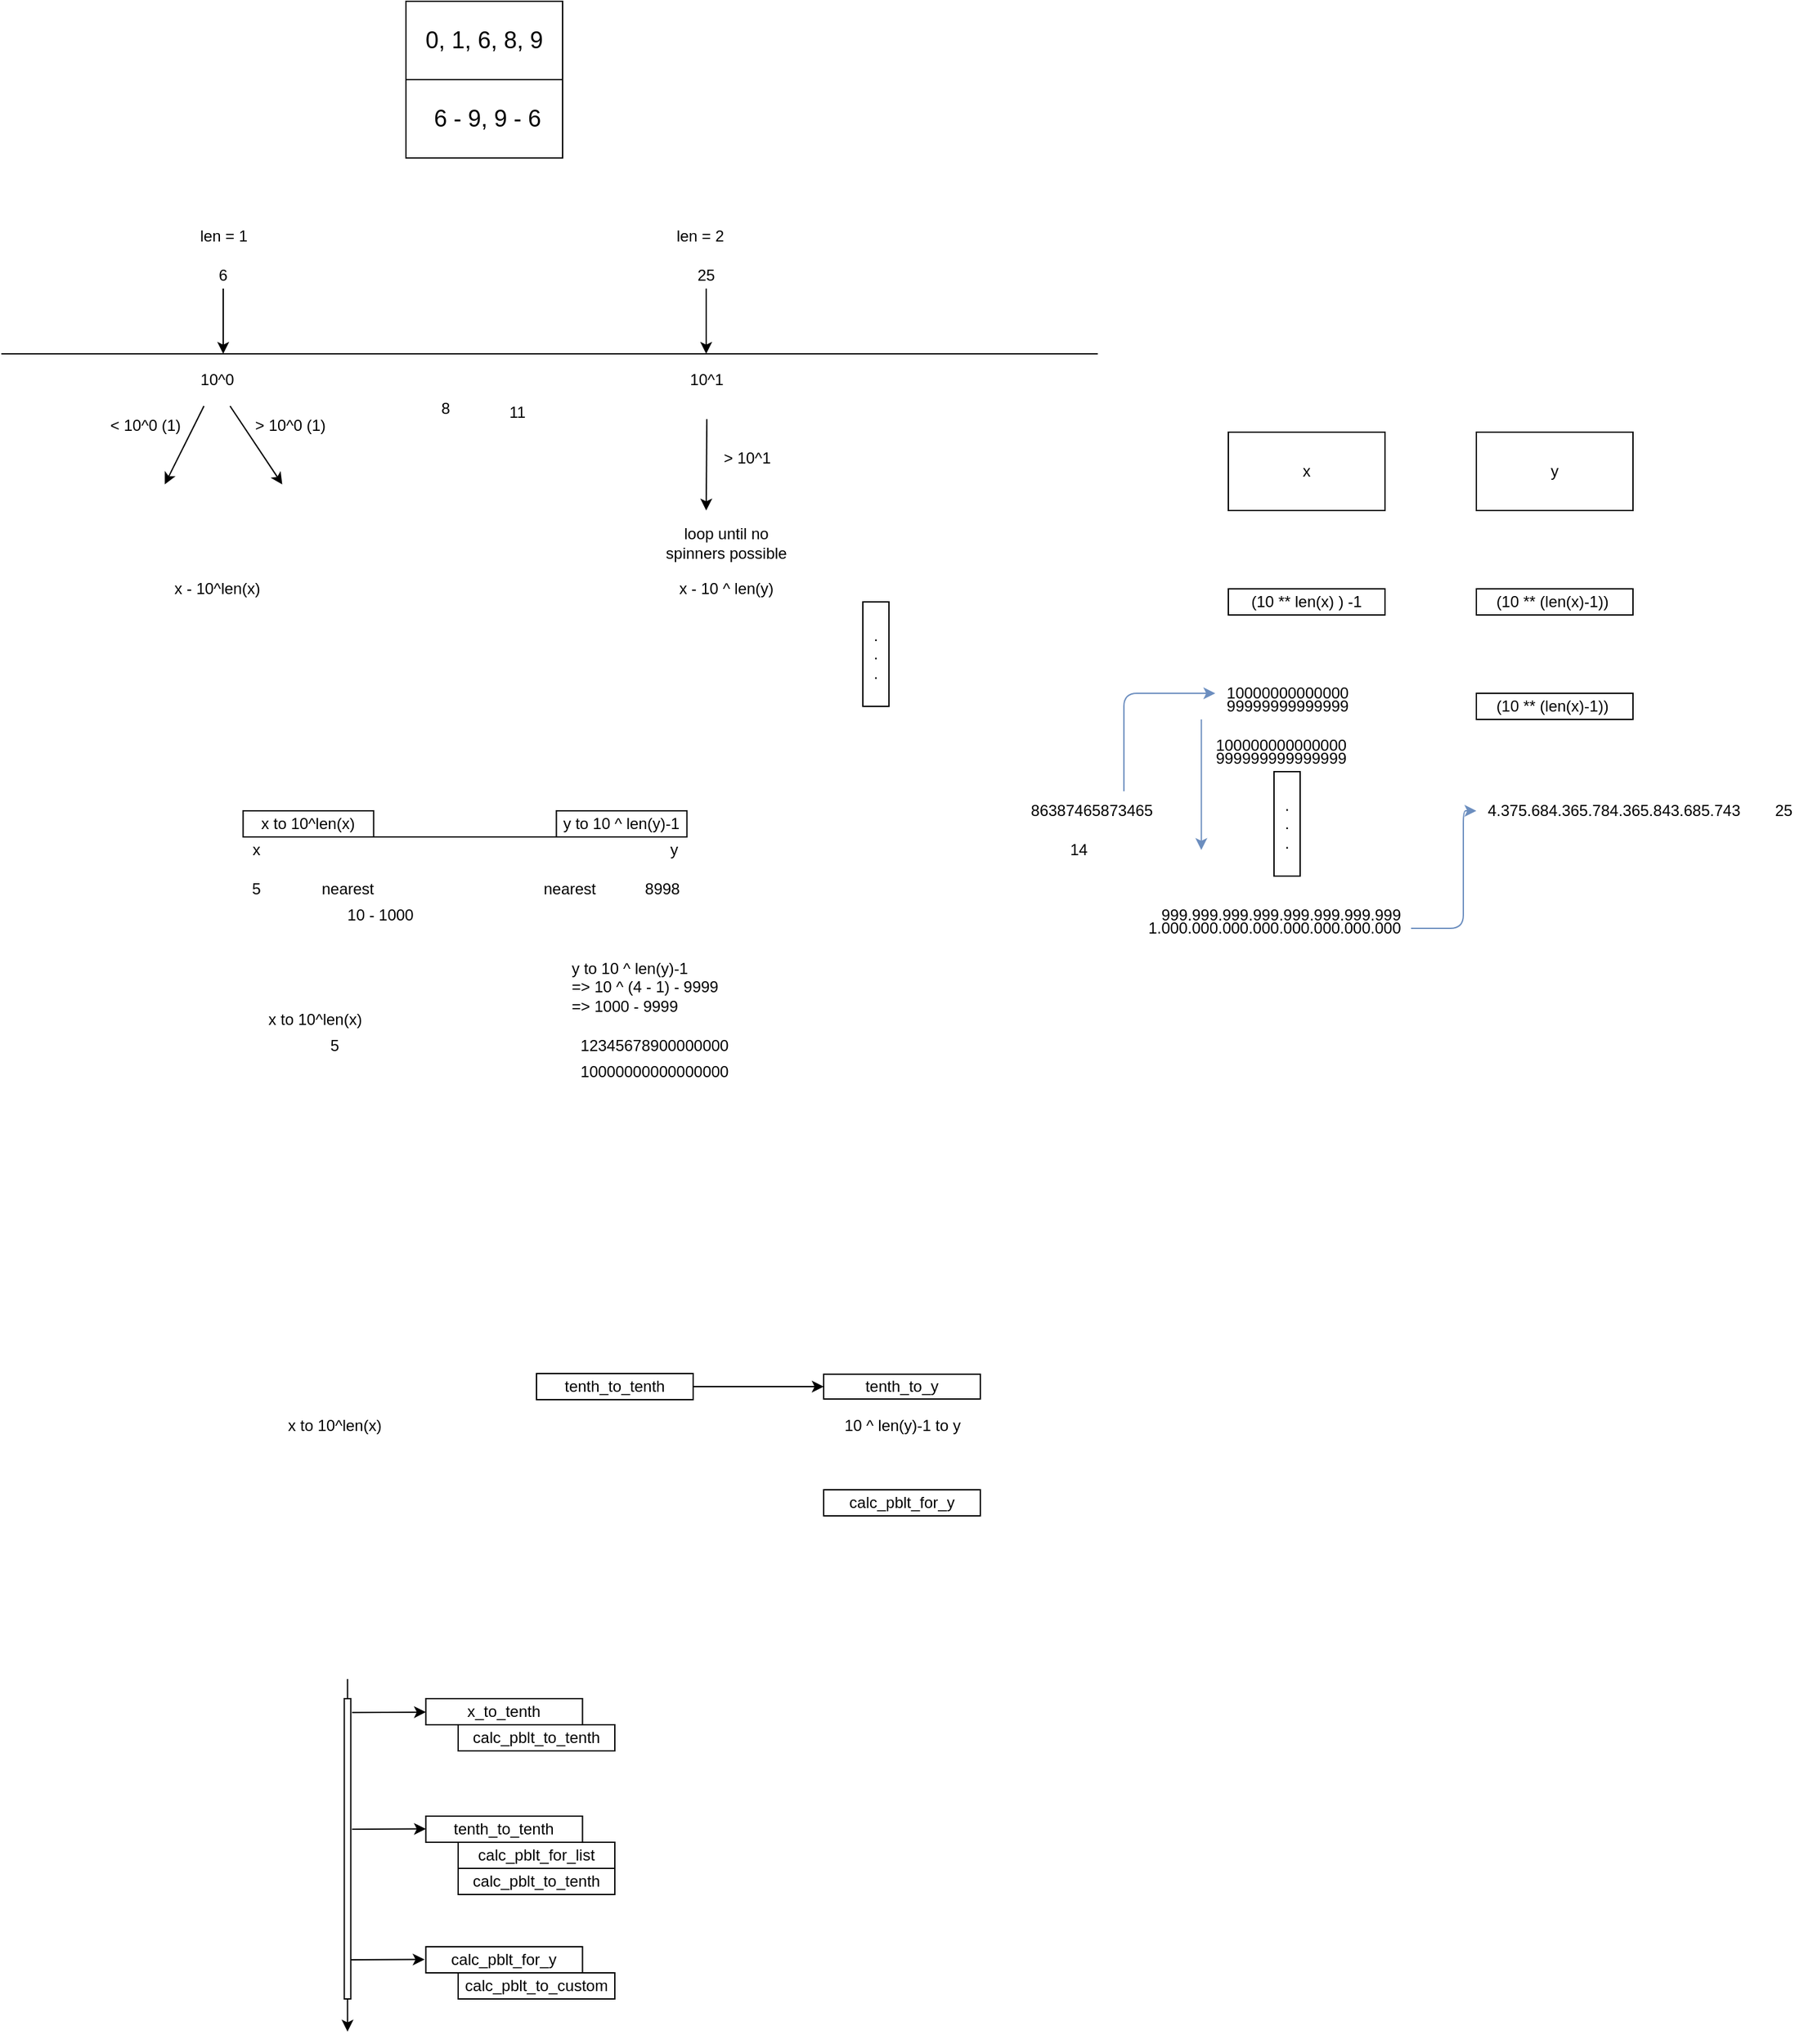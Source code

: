 <mxfile version="15.1.3" type="device"><diagram id="XfKGjXWbbhtsxdQVHx0c" name="Seite-1"><mxGraphModel dx="981" dy="650" grid="1" gridSize="10" guides="1" tooltips="1" connect="1" arrows="1" fold="1" page="0" pageScale="1" pageWidth="1169" pageHeight="827" math="0" shadow="0"><root><mxCell id="0"/><mxCell id="1" parent="0"/><mxCell id="5aRi9LybJnIjk8jhqkYw-1" value="" style="endArrow=none;html=1;" parent="1" edge="1"><mxGeometry width="50" height="50" relative="1" as="geometry"><mxPoint x="140" y="410" as="sourcePoint"/><mxPoint x="980" y="410" as="targetPoint"/></mxGeometry></mxCell><mxCell id="5aRi9LybJnIjk8jhqkYw-3" style="edgeStyle=orthogonalEdgeStyle;rounded=0;orthogonalLoop=1;jettySize=auto;html=1;exitX=0.5;exitY=1;exitDx=0;exitDy=0;" parent="1" source="5aRi9LybJnIjk8jhqkYw-2" edge="1"><mxGeometry relative="1" as="geometry"><mxPoint x="310" y="410" as="targetPoint"/></mxGeometry></mxCell><mxCell id="5aRi9LybJnIjk8jhqkYw-2" value="6" style="text;html=1;strokeColor=none;fillColor=none;align=center;verticalAlign=middle;whiteSpace=wrap;rounded=0;" parent="1" vertex="1"><mxGeometry x="290" y="340" width="40" height="20" as="geometry"/></mxCell><mxCell id="5aRi9LybJnIjk8jhqkYw-5" style="edgeStyle=orthogonalEdgeStyle;rounded=0;orthogonalLoop=1;jettySize=auto;html=1;exitX=0.5;exitY=1;exitDx=0;exitDy=0;" parent="1" source="5aRi9LybJnIjk8jhqkYw-4" edge="1"><mxGeometry relative="1" as="geometry"><mxPoint x="680" y="410" as="targetPoint"/></mxGeometry></mxCell><mxCell id="5aRi9LybJnIjk8jhqkYw-4" value="25" style="text;html=1;strokeColor=none;fillColor=none;align=center;verticalAlign=middle;whiteSpace=wrap;rounded=0;" parent="1" vertex="1"><mxGeometry x="660" y="340" width="40" height="20" as="geometry"/></mxCell><mxCell id="5aRi9LybJnIjk8jhqkYw-6" value="0, 1, 6, 8, 9" style="rounded=0;whiteSpace=wrap;html=1;fontSize=18;" parent="1" vertex="1"><mxGeometry x="450" y="140" width="120" height="60" as="geometry"/></mxCell><mxCell id="5aRi9LybJnIjk8jhqkYw-10" value="&lt;font style=&quot;font-size: 12px&quot;&gt;8&lt;/font&gt;" style="text;html=1;align=center;verticalAlign=middle;resizable=0;points=[];autosize=1;strokeColor=none;fillColor=none;fontSize=18;" parent="1" vertex="1"><mxGeometry x="470" y="435" width="20" height="30" as="geometry"/></mxCell><mxCell id="5aRi9LybJnIjk8jhqkYw-11" value="11" style="text;html=1;align=center;verticalAlign=middle;resizable=0;points=[];autosize=1;strokeColor=none;fillColor=none;fontSize=12;" parent="1" vertex="1"><mxGeometry x="520" y="445" width="30" height="20" as="geometry"/></mxCell><mxCell id="5aRi9LybJnIjk8jhqkYw-13" value="&amp;nbsp;6 - 9, 9 - 6" style="rounded=0;whiteSpace=wrap;html=1;fontSize=18;" parent="1" vertex="1"><mxGeometry x="450" y="200" width="120" height="60" as="geometry"/></mxCell><mxCell id="5aRi9LybJnIjk8jhqkYw-14" value="len = 1" style="text;html=1;align=center;verticalAlign=middle;resizable=0;points=[];autosize=1;strokeColor=none;fillColor=none;fontSize=12;" parent="1" vertex="1"><mxGeometry x="285" y="310" width="50" height="20" as="geometry"/></mxCell><mxCell id="5aRi9LybJnIjk8jhqkYw-15" value="len = 2" style="text;html=1;align=center;verticalAlign=middle;resizable=0;points=[];autosize=1;strokeColor=none;fillColor=none;fontSize=12;" parent="1" vertex="1"><mxGeometry x="650" y="310" width="50" height="20" as="geometry"/></mxCell><mxCell id="5aRi9LybJnIjk8jhqkYw-16" value="10^0" style="text;html=1;align=center;verticalAlign=middle;resizable=0;points=[];autosize=1;strokeColor=none;fillColor=none;fontSize=12;" parent="1" vertex="1"><mxGeometry x="285.24" y="420" width="40" height="20" as="geometry"/></mxCell><mxCell id="5aRi9LybJnIjk8jhqkYw-18" value="" style="endArrow=classic;html=1;fontSize=12;" parent="1" edge="1"><mxGeometry width="50" height="50" relative="1" as="geometry"><mxPoint x="315.24" y="450" as="sourcePoint"/><mxPoint x="355.24" y="510" as="targetPoint"/></mxGeometry></mxCell><mxCell id="5aRi9LybJnIjk8jhqkYw-19" value="&amp;gt; 10^0 (1)" style="edgeLabel;html=1;align=center;verticalAlign=middle;resizable=0;points=[];fontSize=12;" parent="5aRi9LybJnIjk8jhqkYw-18" vertex="1" connectable="0"><mxGeometry x="-0.297" relative="1" as="geometry"><mxPoint x="31" y="-6" as="offset"/></mxGeometry></mxCell><mxCell id="5aRi9LybJnIjk8jhqkYw-20" value="" style="endArrow=classic;html=1;fontSize=12;" parent="1" edge="1"><mxGeometry width="50" height="50" relative="1" as="geometry"><mxPoint x="295.24" y="450" as="sourcePoint"/><mxPoint x="265.24" y="510" as="targetPoint"/></mxGeometry></mxCell><mxCell id="5aRi9LybJnIjk8jhqkYw-21" value="&amp;lt; 10^0 (1)" style="edgeLabel;html=1;align=center;verticalAlign=middle;resizable=0;points=[];fontSize=12;" parent="5aRi9LybJnIjk8jhqkYw-20" vertex="1" connectable="0"><mxGeometry x="-0.297" relative="1" as="geometry"><mxPoint x="-35" y="-6" as="offset"/></mxGeometry></mxCell><mxCell id="5aRi9LybJnIjk8jhqkYw-22" value="10^1" style="text;html=1;align=center;verticalAlign=middle;resizable=0;points=[];autosize=1;strokeColor=none;fillColor=none;fontSize=12;" parent="1" vertex="1"><mxGeometry x="660.49" y="420" width="40" height="20" as="geometry"/></mxCell><mxCell id="5aRi9LybJnIjk8jhqkYw-23" value="" style="endArrow=classic;html=1;fontSize=12;" parent="1" edge="1"><mxGeometry width="50" height="50" relative="1" as="geometry"><mxPoint x="680.49" y="460" as="sourcePoint"/><mxPoint x="680" y="530" as="targetPoint"/></mxGeometry></mxCell><mxCell id="5aRi9LybJnIjk8jhqkYw-24" value="&amp;gt; 10^1" style="edgeLabel;html=1;align=center;verticalAlign=middle;resizable=0;points=[];fontSize=12;" parent="5aRi9LybJnIjk8jhqkYw-23" vertex="1" connectable="0"><mxGeometry x="-0.297" relative="1" as="geometry"><mxPoint x="30" y="5" as="offset"/></mxGeometry></mxCell><mxCell id="5aRi9LybJnIjk8jhqkYw-27" value="loop until no &lt;br&gt;spinners possible" style="text;html=1;align=center;verticalAlign=middle;resizable=0;points=[];autosize=1;strokeColor=none;fillColor=none;fontSize=12;" parent="1" vertex="1"><mxGeometry x="640" y="540" width="110" height="30" as="geometry"/></mxCell><mxCell id="5aRi9LybJnIjk8jhqkYw-34" value="x - 10^len(x)" style="text;html=1;align=center;verticalAlign=middle;resizable=0;points=[];autosize=1;strokeColor=none;fillColor=none;fontSize=12;" parent="1" vertex="1"><mxGeometry x="265.24" y="580" width="80" height="20" as="geometry"/></mxCell><mxCell id="5aRi9LybJnIjk8jhqkYw-35" value="x - 10 ^ len(y)" style="text;html=1;align=center;verticalAlign=middle;resizable=0;points=[];autosize=1;strokeColor=none;fillColor=none;fontSize=12;" parent="1" vertex="1"><mxGeometry x="650" y="580" width="90" height="20" as="geometry"/></mxCell><mxCell id="5aRi9LybJnIjk8jhqkYw-51" value="x" style="text;html=1;align=center;verticalAlign=middle;resizable=0;points=[];autosize=1;strokeColor=none;fillColor=none;fontSize=12;" parent="1" vertex="1"><mxGeometry x="325.24" y="780" width="20" height="20" as="geometry"/></mxCell><mxCell id="5aRi9LybJnIjk8jhqkYw-55" value="y" style="text;html=1;align=center;verticalAlign=middle;resizable=0;points=[];autosize=1;strokeColor=none;fillColor=none;fontSize=12;" parent="1" vertex="1"><mxGeometry x="645.24" y="780" width="20" height="20" as="geometry"/></mxCell><mxCell id="5aRi9LybJnIjk8jhqkYw-56" value="" style="endArrow=none;html=1;fontSize=12;exitX=0;exitY=1;exitDx=0;exitDy=0;" parent="1" source="5aRi9LybJnIjk8jhqkYw-73" edge="1"><mxGeometry width="50" height="50" relative="1" as="geometry"><mxPoint x="425.24" y="865" as="sourcePoint"/><mxPoint x="425.24" y="780" as="targetPoint"/></mxGeometry></mxCell><mxCell id="5aRi9LybJnIjk8jhqkYw-58" value="" style="endArrow=none;html=1;fontSize=12;exitX=1;exitY=1;exitDx=0;exitDy=0;" parent="1" source="5aRi9LybJnIjk8jhqkYw-74" edge="1"><mxGeometry width="50" height="50" relative="1" as="geometry"><mxPoint x="565.24" y="865" as="sourcePoint"/><mxPoint x="565.24" y="780" as="targetPoint"/></mxGeometry></mxCell><mxCell id="5aRi9LybJnIjk8jhqkYw-59" value="10 - 1000" style="text;html=1;align=center;verticalAlign=middle;resizable=0;points=[];autosize=1;strokeColor=none;fillColor=none;fontSize=12;" parent="1" vertex="1"><mxGeometry x="395.24" y="830" width="70" height="20" as="geometry"/></mxCell><mxCell id="5aRi9LybJnIjk8jhqkYw-60" value="5" style="text;html=1;align=center;verticalAlign=middle;resizable=0;points=[];autosize=1;strokeColor=none;fillColor=none;fontSize=12;" parent="1" vertex="1"><mxGeometry x="325.24" y="810" width="20" height="20" as="geometry"/></mxCell><mxCell id="5aRi9LybJnIjk8jhqkYw-61" value="8998" style="text;html=1;align=center;verticalAlign=middle;resizable=0;points=[];autosize=1;strokeColor=none;fillColor=none;fontSize=12;" parent="1" vertex="1"><mxGeometry x="625.73" y="810" width="40" height="20" as="geometry"/></mxCell><mxCell id="5aRi9LybJnIjk8jhqkYw-62" value="y to 10 ^ len(y)-1 &lt;br&gt;=&amp;gt; 10 ^ (4 - 1) - 9999&amp;nbsp;&lt;br&gt;=&amp;gt; 1000 - 9999" style="text;html=1;align=left;verticalAlign=middle;resizable=0;points=[];autosize=1;strokeColor=none;fillColor=none;fontSize=12;" parent="1" vertex="1"><mxGeometry x="575.24" y="870" width="130" height="50" as="geometry"/></mxCell><mxCell id="5aRi9LybJnIjk8jhqkYw-67" value="12345678900000000" style="text;html=1;align=center;verticalAlign=middle;resizable=0;points=[];autosize=1;strokeColor=none;fillColor=none;" parent="1" vertex="1"><mxGeometry x="575.24" y="930" width="130" height="20" as="geometry"/></mxCell><mxCell id="5aRi9LybJnIjk8jhqkYw-69" value="10000000000000000" style="text;html=1;align=center;verticalAlign=middle;resizable=0;points=[];autosize=1;strokeColor=none;fillColor=none;" parent="1" vertex="1"><mxGeometry x="575.24" y="950" width="130" height="20" as="geometry"/></mxCell><mxCell id="5aRi9LybJnIjk8jhqkYw-70" value="5" style="text;html=1;align=center;verticalAlign=middle;resizable=0;points=[];autosize=1;strokeColor=none;fillColor=none;fontSize=12;" parent="1" vertex="1"><mxGeometry x="385.24" y="930" width="20" height="20" as="geometry"/></mxCell><mxCell id="5aRi9LybJnIjk8jhqkYw-72" value="x to 10^len(x)" style="text;html=1;align=center;verticalAlign=middle;resizable=0;points=[];autosize=1;strokeColor=none;fillColor=none;fontSize=12;" parent="1" vertex="1"><mxGeometry x="335.24" y="910" width="90" height="20" as="geometry"/></mxCell><mxCell id="5aRi9LybJnIjk8jhqkYw-73" value="&lt;span style=&quot;text-align: left&quot;&gt;y to 10 ^ len(y)-1&lt;/span&gt;" style="whiteSpace=wrap;html=1;fillColor=none;gradientColor=none;" parent="1" vertex="1"><mxGeometry x="565.24" y="760" width="100" height="20" as="geometry"/></mxCell><mxCell id="5aRi9LybJnIjk8jhqkYw-74" value="x to 10^len(x)" style="whiteSpace=wrap;html=1;fillColor=none;gradientColor=none;" parent="1" vertex="1"><mxGeometry x="325.24" y="760" width="100" height="20" as="geometry"/></mxCell><mxCell id="5aRi9LybJnIjk8jhqkYw-75" value="nearest" style="text;html=1;align=center;verticalAlign=middle;resizable=0;points=[];autosize=1;strokeColor=none;fillColor=none;" parent="1" vertex="1"><mxGeometry x="375.24" y="810" width="60" height="20" as="geometry"/></mxCell><mxCell id="5aRi9LybJnIjk8jhqkYw-76" value="nearest" style="text;html=1;align=center;verticalAlign=middle;resizable=0;points=[];autosize=1;strokeColor=none;fillColor=none;" parent="1" vertex="1"><mxGeometry x="545.24" y="810" width="60" height="20" as="geometry"/></mxCell><mxCell id="_VvESbYaHTwB8vAKIm6G-1" value="x_to_tenth" style="whiteSpace=wrap;html=1;" parent="1" vertex="1"><mxGeometry x="465.24" y="1440" width="120" height="20" as="geometry"/></mxCell><mxCell id="_VvESbYaHTwB8vAKIm6G-11" value="" style="edgeStyle=orthogonalEdgeStyle;rounded=0;orthogonalLoop=1;jettySize=auto;html=1;" parent="1" source="_VvESbYaHTwB8vAKIm6G-2" target="_VvESbYaHTwB8vAKIm6G-3" edge="1"><mxGeometry relative="1" as="geometry"/></mxCell><mxCell id="_VvESbYaHTwB8vAKIm6G-2" value="tenth_to_tenth" style="whiteSpace=wrap;html=1;" parent="1" vertex="1"><mxGeometry x="550" y="1191" width="120" height="20" as="geometry"/></mxCell><mxCell id="_VvESbYaHTwB8vAKIm6G-3" value="tenth_to_y" style="whiteSpace=wrap;html=1;" parent="1" vertex="1"><mxGeometry x="770" y="1191.5" width="120" height="19" as="geometry"/></mxCell><mxCell id="_VvESbYaHTwB8vAKIm6G-6" value="calc_pblt_for_list" style="whiteSpace=wrap;html=1;" parent="1" vertex="1"><mxGeometry x="490" y="1550" width="120" height="20" as="geometry"/></mxCell><mxCell id="_VvESbYaHTwB8vAKIm6G-8" value="calc_pblt_for_y" style="whiteSpace=wrap;html=1;" parent="1" vertex="1"><mxGeometry x="770" y="1280" width="120" height="20" as="geometry"/></mxCell><mxCell id="_VvESbYaHTwB8vAKIm6G-13" value="x to 10^len(x)" style="text;html=1;align=center;verticalAlign=middle;resizable=0;points=[];autosize=1;strokeColor=none;fillColor=none;" parent="1" vertex="1"><mxGeometry x="350" y="1221" width="90" height="20" as="geometry"/></mxCell><mxCell id="_VvESbYaHTwB8vAKIm6G-14" value="10 ^ len(y)-1 to y" style="text;html=1;align=center;verticalAlign=middle;resizable=0;points=[];autosize=1;strokeColor=none;fillColor=none;fontSize=12;" parent="1" vertex="1"><mxGeometry x="780" y="1221" width="100" height="20" as="geometry"/></mxCell><mxCell id="xXEqGEmlR4wT1C1z6RDZ-4" value="" style="endArrow=classic;html=1;" parent="1" edge="1"><mxGeometry width="50" height="50" relative="1" as="geometry"><mxPoint x="405.24" y="1425" as="sourcePoint"/><mxPoint x="405.24" y="1695" as="targetPoint"/></mxGeometry></mxCell><mxCell id="xXEqGEmlR4wT1C1z6RDZ-10" value="calc_pblt_to_tenth" style="whiteSpace=wrap;html=1;" parent="1" vertex="1"><mxGeometry x="490" y="1460" width="120" height="20" as="geometry"/></mxCell><mxCell id="xXEqGEmlR4wT1C1z6RDZ-11" value="calc_pblt_for_y" style="whiteSpace=wrap;html=1;" parent="1" vertex="1"><mxGeometry x="465.24" y="1630" width="120" height="20" as="geometry"/></mxCell><mxCell id="xXEqGEmlR4wT1C1z6RDZ-12" value="calc_pblt_to_custom" style="whiteSpace=wrap;html=1;" parent="1" vertex="1"><mxGeometry x="490" y="1650" width="120" height="20" as="geometry"/></mxCell><mxCell id="xXEqGEmlR4wT1C1z6RDZ-14" value="tenth_to_tenth" style="whiteSpace=wrap;html=1;" parent="1" vertex="1"><mxGeometry x="465.24" y="1530" width="120" height="20" as="geometry"/></mxCell><mxCell id="xXEqGEmlR4wT1C1z6RDZ-15" value="calc_pblt_to_tenth" style="whiteSpace=wrap;html=1;" parent="1" vertex="1"><mxGeometry x="490" y="1570" width="120" height="20" as="geometry"/></mxCell><mxCell id="xXEqGEmlR4wT1C1z6RDZ-19" style="edgeStyle=none;rounded=0;orthogonalLoop=1;jettySize=auto;html=1;jumpStyle=none;exitX=1.195;exitY=0.046;exitDx=0;exitDy=0;exitPerimeter=0;" parent="1" source="xXEqGEmlR4wT1C1z6RDZ-17" target="_VvESbYaHTwB8vAKIm6G-1" edge="1"><mxGeometry relative="1" as="geometry"/></mxCell><mxCell id="xXEqGEmlR4wT1C1z6RDZ-17" value="" style="rounded=0;whiteSpace=wrap;html=1;" parent="1" vertex="1"><mxGeometry x="402.74" y="1440" width="5" height="230" as="geometry"/></mxCell><mxCell id="xXEqGEmlR4wT1C1z6RDZ-20" style="edgeStyle=none;rounded=0;orthogonalLoop=1;jettySize=auto;html=1;jumpStyle=none;exitX=1.195;exitY=0.046;exitDx=0;exitDy=0;exitPerimeter=0;" parent="1" edge="1"><mxGeometry relative="1" as="geometry"><mxPoint x="408.715" y="1540.04" as="sourcePoint"/><mxPoint x="465.24" y="1539.759" as="targetPoint"/></mxGeometry></mxCell><mxCell id="xXEqGEmlR4wT1C1z6RDZ-21" style="edgeStyle=none;rounded=0;orthogonalLoop=1;jettySize=auto;html=1;jumpStyle=none;exitX=1.195;exitY=0.046;exitDx=0;exitDy=0;exitPerimeter=0;" parent="1" edge="1"><mxGeometry relative="1" as="geometry"><mxPoint x="407.735" y="1640.04" as="sourcePoint"/><mxPoint x="464.26" y="1639.759" as="targetPoint"/></mxGeometry></mxCell><mxCell id="0r7oAibS72ynfLOJD_1t-2" value="(10 ** len(x) ) -1" style="rounded=0;whiteSpace=wrap;html=1;" vertex="1" parent="1"><mxGeometry x="1080" y="590" width="120" height="20" as="geometry"/></mxCell><mxCell id="0r7oAibS72ynfLOJD_1t-3" value="86387465873465" style="text;html=1;align=center;verticalAlign=middle;resizable=0;points=[];autosize=1;strokeColor=none;fillColor=none;" vertex="1" parent="1"><mxGeometry x="920" y="750" width="110" height="20" as="geometry"/></mxCell><mxCell id="0r7oAibS72ynfLOJD_1t-4" value="4.375.684.365.784.365.843.685.743" style="text;html=1;align=center;verticalAlign=middle;resizable=0;points=[];autosize=1;strokeColor=none;fillColor=none;" vertex="1" parent="1"><mxGeometry x="1270" y="750" width="210" height="20" as="geometry"/></mxCell><mxCell id="0r7oAibS72ynfLOJD_1t-6" value="x" style="whiteSpace=wrap;html=1;" vertex="1" parent="1"><mxGeometry x="1080" y="470" width="120" height="60" as="geometry"/></mxCell><mxCell id="0r7oAibS72ynfLOJD_1t-7" value="y" style="whiteSpace=wrap;html=1;" vertex="1" parent="1"><mxGeometry x="1270" y="470" width="120" height="60" as="geometry"/></mxCell><mxCell id="0r7oAibS72ynfLOJD_1t-8" value="25" style="text;html=1;align=center;verticalAlign=middle;resizable=0;points=[];autosize=1;strokeColor=none;fillColor=none;" vertex="1" parent="1"><mxGeometry x="1490" y="750" width="30" height="20" as="geometry"/></mxCell><mxCell id="0r7oAibS72ynfLOJD_1t-9" value="14" style="text;html=1;align=center;verticalAlign=middle;resizable=0;points=[];autosize=1;strokeColor=none;fillColor=none;" vertex="1" parent="1"><mxGeometry x="950" y="780" width="30" height="20" as="geometry"/></mxCell><mxCell id="0r7oAibS72ynfLOJD_1t-10" value="(10 ** (len(x)-1))&amp;nbsp;" style="rounded=0;whiteSpace=wrap;html=1;" vertex="1" parent="1"><mxGeometry x="1270" y="670" width="120" height="20" as="geometry"/></mxCell><mxCell id="0r7oAibS72ynfLOJD_1t-12" value="(10 ** (len(x)-1))&amp;nbsp;" style="rounded=0;whiteSpace=wrap;html=1;" vertex="1" parent="1"><mxGeometry x="1270" y="590" width="120" height="20" as="geometry"/></mxCell><mxCell id="0r7oAibS72ynfLOJD_1t-14" value="1.000.000.000.000.000.000.000.000" style="text;html=1;align=center;verticalAlign=middle;resizable=0;points=[];autosize=1;strokeColor=none;fillColor=none;" vertex="1" parent="1"><mxGeometry x="1010" y="840" width="210" height="20" as="geometry"/></mxCell><mxCell id="0r7oAibS72ynfLOJD_1t-15" value="99999999999999" style="text;html=1;align=center;verticalAlign=middle;resizable=0;points=[];autosize=1;strokeColor=none;fillColor=none;" vertex="1" parent="1"><mxGeometry x="1070" y="670" width="110" height="20" as="geometry"/></mxCell><mxCell id="0r7oAibS72ynfLOJD_1t-16" value="999999999999999" style="text;html=1;align=center;verticalAlign=middle;resizable=0;points=[];autosize=1;strokeColor=none;fillColor=none;" vertex="1" parent="1"><mxGeometry x="1060" y="710" width="120" height="20" as="geometry"/></mxCell><mxCell id="0r7oAibS72ynfLOJD_1t-17" value="10000000000000" style="text;html=1;align=center;verticalAlign=middle;resizable=0;points=[];autosize=1;strokeColor=none;fillColor=none;" vertex="1" parent="1"><mxGeometry x="1070" y="660" width="110" height="20" as="geometry"/></mxCell><mxCell id="0r7oAibS72ynfLOJD_1t-18" value="100000000000000" style="text;html=1;align=center;verticalAlign=middle;resizable=0;points=[];autosize=1;strokeColor=none;fillColor=none;" vertex="1" parent="1"><mxGeometry x="1060" y="700" width="120" height="20" as="geometry"/></mxCell><mxCell id="0r7oAibS72ynfLOJD_1t-19" value=".&lt;br&gt;.&lt;br&gt;.&lt;br&gt;" style="whiteSpace=wrap;html=1;" vertex="1" parent="1"><mxGeometry x="800" y="600" width="20" height="80" as="geometry"/></mxCell><mxCell id="0r7oAibS72ynfLOJD_1t-21" value=".&lt;br&gt;.&lt;br&gt;.&lt;br&gt;" style="whiteSpace=wrap;html=1;" vertex="1" parent="1"><mxGeometry x="1115" y="730" width="20" height="80" as="geometry"/></mxCell><mxCell id="0r7oAibS72ynfLOJD_1t-22" value="999.999.999.999.999.999.999.999" style="text;html=1;align=center;verticalAlign=middle;resizable=0;points=[];autosize=1;strokeColor=none;fillColor=none;" vertex="1" parent="1"><mxGeometry x="1020" y="830" width="200" height="20" as="geometry"/></mxCell><mxCell id="0r7oAibS72ynfLOJD_1t-23" value="" style="endArrow=classic;html=1;fillColor=#dae8fc;strokeColor=#6c8ebf;" edge="1" parent="1" target="0r7oAibS72ynfLOJD_1t-17"><mxGeometry width="50" height="50" relative="1" as="geometry"><mxPoint x="1000" y="745" as="sourcePoint"/><mxPoint x="1060" y="680" as="targetPoint"/><Array as="points"><mxPoint x="1000" y="670"/></Array></mxGeometry></mxCell><mxCell id="0r7oAibS72ynfLOJD_1t-24" value="" style="endArrow=classic;html=1;fillColor=#dae8fc;strokeColor=#6c8ebf;" edge="1" parent="1"><mxGeometry width="50" height="50" relative="1" as="geometry"><mxPoint x="1059.31" y="690" as="sourcePoint"/><mxPoint x="1059.31" y="790" as="targetPoint"/></mxGeometry></mxCell><mxCell id="0r7oAibS72ynfLOJD_1t-25" value="" style="endArrow=classic;html=1;fillColor=#dae8fc;strokeColor=#6c8ebf;" edge="1" parent="1" source="0r7oAibS72ynfLOJD_1t-14" target="0r7oAibS72ynfLOJD_1t-4"><mxGeometry width="50" height="50" relative="1" as="geometry"><mxPoint x="1069.31" y="700" as="sourcePoint"/><mxPoint x="1300" y="850" as="targetPoint"/><Array as="points"><mxPoint x="1260" y="850"/><mxPoint x="1260" y="760"/></Array></mxGeometry></mxCell></root></mxGraphModel></diagram></mxfile>